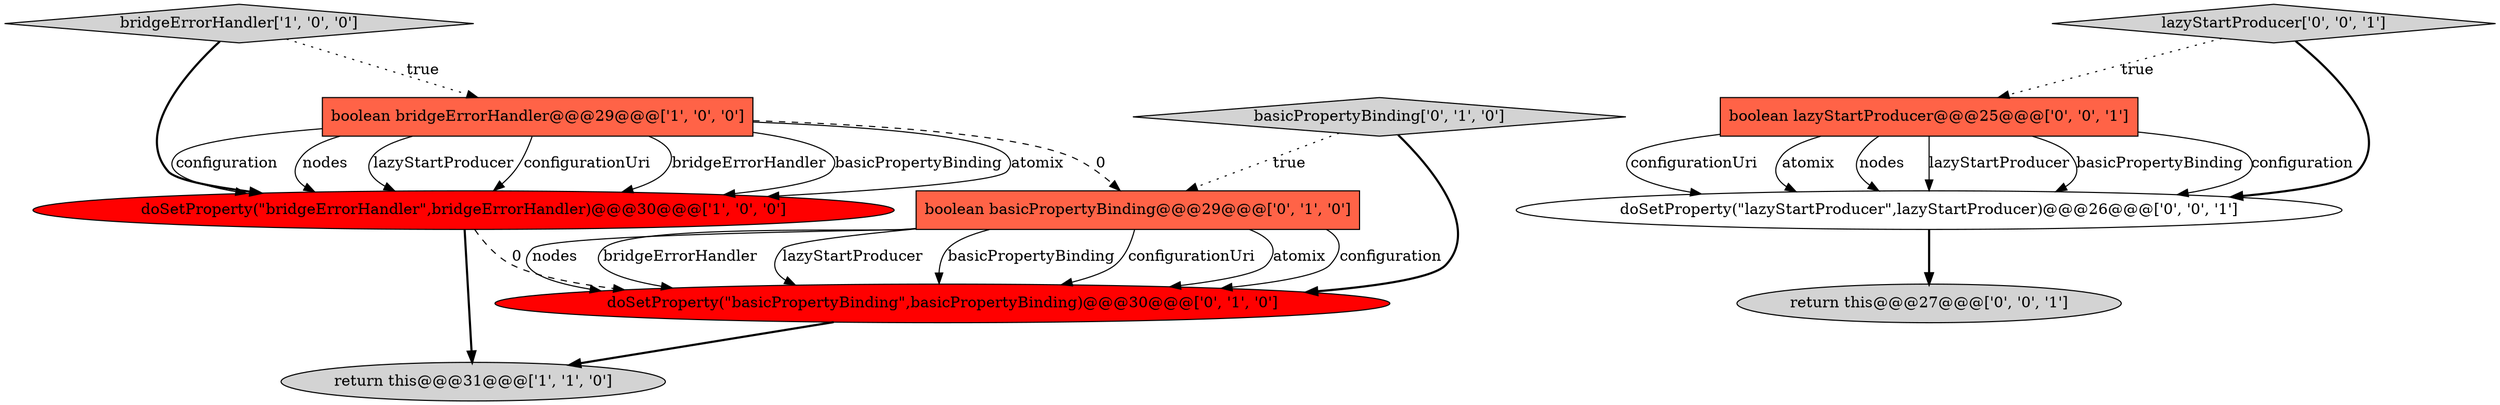 digraph {
4 [style = filled, label = "basicPropertyBinding['0', '1', '0']", fillcolor = lightgray, shape = diamond image = "AAA0AAABBB2BBB"];
10 [style = filled, label = "return this@@@27@@@['0', '0', '1']", fillcolor = lightgray, shape = ellipse image = "AAA0AAABBB3BBB"];
0 [style = filled, label = "doSetProperty(\"bridgeErrorHandler\",bridgeErrorHandler)@@@30@@@['1', '0', '0']", fillcolor = red, shape = ellipse image = "AAA1AAABBB1BBB"];
7 [style = filled, label = "lazyStartProducer['0', '0', '1']", fillcolor = lightgray, shape = diamond image = "AAA0AAABBB3BBB"];
2 [style = filled, label = "bridgeErrorHandler['1', '0', '0']", fillcolor = lightgray, shape = diamond image = "AAA0AAABBB1BBB"];
1 [style = filled, label = "return this@@@31@@@['1', '1', '0']", fillcolor = lightgray, shape = ellipse image = "AAA0AAABBB1BBB"];
3 [style = filled, label = "boolean bridgeErrorHandler@@@29@@@['1', '0', '0']", fillcolor = tomato, shape = box image = "AAA1AAABBB1BBB"];
9 [style = filled, label = "boolean lazyStartProducer@@@25@@@['0', '0', '1']", fillcolor = tomato, shape = box image = "AAA0AAABBB3BBB"];
8 [style = filled, label = "doSetProperty(\"lazyStartProducer\",lazyStartProducer)@@@26@@@['0', '0', '1']", fillcolor = white, shape = ellipse image = "AAA0AAABBB3BBB"];
5 [style = filled, label = "doSetProperty(\"basicPropertyBinding\",basicPropertyBinding)@@@30@@@['0', '1', '0']", fillcolor = red, shape = ellipse image = "AAA1AAABBB2BBB"];
6 [style = filled, label = "boolean basicPropertyBinding@@@29@@@['0', '1', '0']", fillcolor = tomato, shape = box image = "AAA1AAABBB2BBB"];
2->3 [style = dotted, label="true"];
4->6 [style = dotted, label="true"];
3->0 [style = solid, label="bridgeErrorHandler"];
6->5 [style = solid, label="atomix"];
8->10 [style = bold, label=""];
3->6 [style = dashed, label="0"];
3->0 [style = solid, label="basicPropertyBinding"];
0->5 [style = dashed, label="0"];
6->5 [style = solid, label="configuration"];
3->0 [style = solid, label="atomix"];
6->5 [style = solid, label="nodes"];
3->0 [style = solid, label="configuration"];
9->8 [style = solid, label="configurationUri"];
6->5 [style = solid, label="bridgeErrorHandler"];
7->9 [style = dotted, label="true"];
9->8 [style = solid, label="atomix"];
7->8 [style = bold, label=""];
6->5 [style = solid, label="lazyStartProducer"];
9->8 [style = solid, label="nodes"];
6->5 [style = solid, label="basicPropertyBinding"];
5->1 [style = bold, label=""];
2->0 [style = bold, label=""];
3->0 [style = solid, label="nodes"];
9->8 [style = solid, label="lazyStartProducer"];
0->1 [style = bold, label=""];
9->8 [style = solid, label="basicPropertyBinding"];
6->5 [style = solid, label="configurationUri"];
3->0 [style = solid, label="lazyStartProducer"];
9->8 [style = solid, label="configuration"];
4->5 [style = bold, label=""];
3->0 [style = solid, label="configurationUri"];
}

